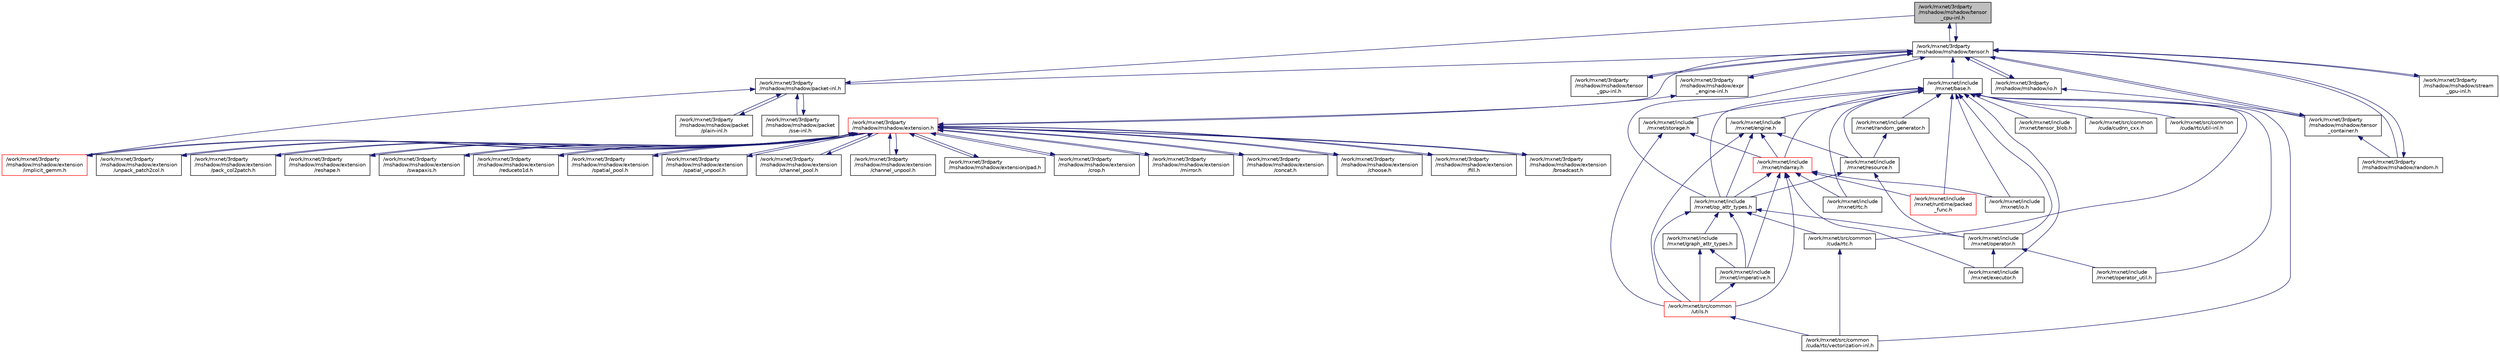 digraph "/work/mxnet/3rdparty/mshadow/mshadow/tensor_cpu-inl.h"
{
 // LATEX_PDF_SIZE
  edge [fontname="Helvetica",fontsize="10",labelfontname="Helvetica",labelfontsize="10"];
  node [fontname="Helvetica",fontsize="10",shape=record];
  Node1 [label="/work/mxnet/3rdparty\l/mshadow/mshadow/tensor\l_cpu-inl.h",height=0.2,width=0.4,color="black", fillcolor="grey75", style="filled", fontcolor="black",tooltip="implementation of CPU host code"];
  Node1 -> Node2 [dir="back",color="midnightblue",fontsize="10",style="solid",fontname="Helvetica"];
  Node2 [label="/work/mxnet/3rdparty\l/mshadow/mshadow/tensor.h",height=0.2,width=0.4,color="black", fillcolor="white", style="filled",URL="$tensor_8h.html",tooltip="header file of tensor data structure and functions This lib requires explicit memory allocation and d..."];
  Node2 -> Node3 [dir="back",color="midnightblue",fontsize="10",style="solid",fontname="Helvetica"];
  Node3 [label="/work/mxnet/3rdparty\l/mshadow/mshadow/expr\l_engine-inl.h",height=0.2,width=0.4,color="black", fillcolor="white", style="filled",URL="$expr__engine-inl_8h.html",tooltip="definitions of how expressions should be evaluated"];
  Node3 -> Node4 [dir="back",color="midnightblue",fontsize="10",style="solid",fontname="Helvetica"];
  Node4 [label="/work/mxnet/3rdparty\l/mshadow/mshadow/extension.h",height=0.2,width=0.4,color="red", fillcolor="white", style="filled",URL="$extension_8h.html",tooltip="some extension of expressions, used to support something beyond elementwise op"];
  Node4 -> Node5 [dir="back",color="midnightblue",fontsize="10",style="solid",fontname="Helvetica"];
  Node5 [label="/work/mxnet/3rdparty\l/mshadow/mshadow/extension\l/implicit_gemm.h",height=0.2,width=0.4,color="red", fillcolor="white", style="filled",URL="$implicit__gemm_8h.html",tooltip="support for implicit GEMM operation"];
  Node5 -> Node4 [dir="back",color="midnightblue",fontsize="10",style="solid",fontname="Helvetica"];
  Node4 -> Node2 [dir="back",color="midnightblue",fontsize="10",style="solid",fontname="Helvetica"];
  Node4 -> Node7 [dir="back",color="midnightblue",fontsize="10",style="solid",fontname="Helvetica"];
  Node7 [label="/work/mxnet/3rdparty\l/mshadow/mshadow/extension\l/broadcast.h",height=0.2,width=0.4,color="black", fillcolor="white", style="filled",URL="$broadcast_8h.html",tooltip="support for broadcast and repmat"];
  Node7 -> Node4 [dir="back",color="midnightblue",fontsize="10",style="solid",fontname="Helvetica"];
  Node4 -> Node8 [dir="back",color="midnightblue",fontsize="10",style="solid",fontname="Helvetica"];
  Node8 [label="/work/mxnet/3rdparty\l/mshadow/mshadow/extension\l/unpack_patch2col.h",height=0.2,width=0.4,color="black", fillcolor="white", style="filled",URL="$unpack__patch2col_8h.html",tooltip="support for unpack"];
  Node8 -> Node4 [dir="back",color="midnightblue",fontsize="10",style="solid",fontname="Helvetica"];
  Node4 -> Node9 [dir="back",color="midnightblue",fontsize="10",style="solid",fontname="Helvetica"];
  Node9 [label="/work/mxnet/3rdparty\l/mshadow/mshadow/extension\l/pack_col2patch.h",height=0.2,width=0.4,color="black", fillcolor="white", style="filled",URL="$pack__col2patch_8h.html",tooltip="support for pack"];
  Node9 -> Node4 [dir="back",color="midnightblue",fontsize="10",style="solid",fontname="Helvetica"];
  Node4 -> Node10 [dir="back",color="midnightblue",fontsize="10",style="solid",fontname="Helvetica"];
  Node10 [label="/work/mxnet/3rdparty\l/mshadow/mshadow/extension\l/reshape.h",height=0.2,width=0.4,color="black", fillcolor="white", style="filled",URL="$reshape_8h.html",tooltip="support for reshape"];
  Node10 -> Node4 [dir="back",color="midnightblue",fontsize="10",style="solid",fontname="Helvetica"];
  Node4 -> Node11 [dir="back",color="midnightblue",fontsize="10",style="solid",fontname="Helvetica"];
  Node11 [label="/work/mxnet/3rdparty\l/mshadow/mshadow/extension\l/swapaxis.h",height=0.2,width=0.4,color="black", fillcolor="white", style="filled",URL="$swapaxis_8h.html",tooltip="support for swapaxis"];
  Node11 -> Node4 [dir="back",color="midnightblue",fontsize="10",style="solid",fontname="Helvetica"];
  Node4 -> Node12 [dir="back",color="midnightblue",fontsize="10",style="solid",fontname="Helvetica"];
  Node12 [label="/work/mxnet/3rdparty\l/mshadow/mshadow/extension\l/reduceto1d.h",height=0.2,width=0.4,color="black", fillcolor="white", style="filled",URL="$reduceto1d_8h.html",tooltip="support for sum_rows and sumall_except_dim"];
  Node12 -> Node4 [dir="back",color="midnightblue",fontsize="10",style="solid",fontname="Helvetica"];
  Node4 -> Node13 [dir="back",color="midnightblue",fontsize="10",style="solid",fontname="Helvetica"];
  Node13 [label="/work/mxnet/3rdparty\l/mshadow/mshadow/extension\l/spatial_pool.h",height=0.2,width=0.4,color="black", fillcolor="white", style="filled",URL="$spatial__pool_8h.html",tooltip="support for spatial pooling"];
  Node13 -> Node4 [dir="back",color="midnightblue",fontsize="10",style="solid",fontname="Helvetica"];
  Node4 -> Node14 [dir="back",color="midnightblue",fontsize="10",style="solid",fontname="Helvetica"];
  Node14 [label="/work/mxnet/3rdparty\l/mshadow/mshadow/extension\l/spatial_unpool.h",height=0.2,width=0.4,color="black", fillcolor="white", style="filled",URL="$spatial__unpool_8h.html",tooltip="support for unpool"];
  Node14 -> Node4 [dir="back",color="midnightblue",fontsize="10",style="solid",fontname="Helvetica"];
  Node4 -> Node15 [dir="back",color="midnightblue",fontsize="10",style="solid",fontname="Helvetica"];
  Node15 [label="/work/mxnet/3rdparty\l/mshadow/mshadow/extension\l/channel_pool.h",height=0.2,width=0.4,color="black", fillcolor="white", style="filled",URL="$channel__pool_8h.html",tooltip="support for chpool"];
  Node15 -> Node4 [dir="back",color="midnightblue",fontsize="10",style="solid",fontname="Helvetica"];
  Node4 -> Node16 [dir="back",color="midnightblue",fontsize="10",style="solid",fontname="Helvetica"];
  Node16 [label="/work/mxnet/3rdparty\l/mshadow/mshadow/extension\l/channel_unpool.h",height=0.2,width=0.4,color="black", fillcolor="white", style="filled",URL="$channel__unpool_8h.html",tooltip=" "];
  Node16 -> Node4 [dir="back",color="midnightblue",fontsize="10",style="solid",fontname="Helvetica"];
  Node4 -> Node17 [dir="back",color="midnightblue",fontsize="10",style="solid",fontname="Helvetica"];
  Node17 [label="/work/mxnet/3rdparty\l/mshadow/mshadow/extension/pad.h",height=0.2,width=0.4,color="black", fillcolor="white", style="filled",URL="$pad_8h.html",tooltip="support for pad"];
  Node17 -> Node4 [dir="back",color="midnightblue",fontsize="10",style="solid",fontname="Helvetica"];
  Node4 -> Node18 [dir="back",color="midnightblue",fontsize="10",style="solid",fontname="Helvetica"];
  Node18 [label="/work/mxnet/3rdparty\l/mshadow/mshadow/extension\l/crop.h",height=0.2,width=0.4,color="black", fillcolor="white", style="filled",URL="$crop_8h.html",tooltip="support for crop"];
  Node18 -> Node4 [dir="back",color="midnightblue",fontsize="10",style="solid",fontname="Helvetica"];
  Node4 -> Node19 [dir="back",color="midnightblue",fontsize="10",style="solid",fontname="Helvetica"];
  Node19 [label="/work/mxnet/3rdparty\l/mshadow/mshadow/extension\l/mirror.h",height=0.2,width=0.4,color="black", fillcolor="white", style="filled",URL="$mirror_8h.html",tooltip="support for mirror"];
  Node19 -> Node4 [dir="back",color="midnightblue",fontsize="10",style="solid",fontname="Helvetica"];
  Node4 -> Node20 [dir="back",color="midnightblue",fontsize="10",style="solid",fontname="Helvetica"];
  Node20 [label="/work/mxnet/3rdparty\l/mshadow/mshadow/extension\l/concat.h",height=0.2,width=0.4,color="black", fillcolor="white", style="filled",URL="$concat_8h.html",tooltip="support for concatenation"];
  Node20 -> Node4 [dir="back",color="midnightblue",fontsize="10",style="solid",fontname="Helvetica"];
  Node4 -> Node21 [dir="back",color="midnightblue",fontsize="10",style="solid",fontname="Helvetica"];
  Node21 [label="/work/mxnet/3rdparty\l/mshadow/mshadow/extension\l/choose.h",height=0.2,width=0.4,color="black", fillcolor="white", style="filled",URL="$choose_8h.html",tooltip="support for implicit array selection operation"];
  Node21 -> Node4 [dir="back",color="midnightblue",fontsize="10",style="solid",fontname="Helvetica"];
  Node4 -> Node22 [dir="back",color="midnightblue",fontsize="10",style="solid",fontname="Helvetica"];
  Node22 [label="/work/mxnet/3rdparty\l/mshadow/mshadow/extension\l/fill.h",height=0.2,width=0.4,color="black", fillcolor="white", style="filled",URL="$fill_8h.html",tooltip="support for implicit array filling operation"];
  Node22 -> Node4 [dir="back",color="midnightblue",fontsize="10",style="solid",fontname="Helvetica"];
  Node3 -> Node2 [dir="back",color="midnightblue",fontsize="10",style="solid",fontname="Helvetica"];
  Node2 -> Node36 [dir="back",color="midnightblue",fontsize="10",style="solid",fontname="Helvetica"];
  Node36 [label="/work/mxnet/3rdparty\l/mshadow/mshadow/stream\l_gpu-inl.h",height=0.2,width=0.4,color="black", fillcolor="white", style="filled",URL="$stream__gpu-inl_8h.html",tooltip="implementation of GPU code"];
  Node36 -> Node2 [dir="back",color="midnightblue",fontsize="10",style="solid",fontname="Helvetica"];
  Node2 -> Node1 [dir="back",color="midnightblue",fontsize="10",style="solid",fontname="Helvetica"];
  Node2 -> Node37 [dir="back",color="midnightblue",fontsize="10",style="solid",fontname="Helvetica"];
  Node37 [label="/work/mxnet/3rdparty\l/mshadow/mshadow/packet-inl.h",height=0.2,width=0.4,color="black", fillcolor="white", style="filled",URL="$packet-inl_8h.html",tooltip="Generic packet vectorization code."];
  Node37 -> Node1 [dir="back",color="midnightblue",fontsize="10",style="solid",fontname="Helvetica"];
  Node37 -> Node38 [dir="back",color="midnightblue",fontsize="10",style="solid",fontname="Helvetica"];
  Node38 [label="/work/mxnet/3rdparty\l/mshadow/mshadow/packet\l/plain-inl.h",height=0.2,width=0.4,color="black", fillcolor="white", style="filled",URL="$plain-inl_8h.html",tooltip="support of plain packet that use the plain datatype."];
  Node38 -> Node37 [dir="back",color="midnightblue",fontsize="10",style="solid",fontname="Helvetica"];
  Node37 -> Node39 [dir="back",color="midnightblue",fontsize="10",style="solid",fontname="Helvetica"];
  Node39 [label="/work/mxnet/3rdparty\l/mshadow/mshadow/packet\l/sse-inl.h",height=0.2,width=0.4,color="black", fillcolor="white", style="filled",URL="$sse-inl_8h.html",tooltip="support of sse2 packet optimization of some operations"];
  Node39 -> Node37 [dir="back",color="midnightblue",fontsize="10",style="solid",fontname="Helvetica"];
  Node37 -> Node5 [dir="back",color="midnightblue",fontsize="10",style="solid",fontname="Helvetica"];
  Node2 -> Node40 [dir="back",color="midnightblue",fontsize="10",style="solid",fontname="Helvetica"];
  Node40 [label="/work/mxnet/3rdparty\l/mshadow/mshadow/tensor\l_gpu-inl.h",height=0.2,width=0.4,color="black", fillcolor="white", style="filled",URL="$tensor__gpu-inl_8h.html",tooltip="implementation of GPU host code"];
  Node40 -> Node2 [dir="back",color="midnightblue",fontsize="10",style="solid",fontname="Helvetica"];
  Node2 -> Node41 [dir="back",color="midnightblue",fontsize="10",style="solid",fontname="Helvetica"];
  Node41 [label="/work/mxnet/3rdparty\l/mshadow/mshadow/io.h",height=0.2,width=0.4,color="black", fillcolor="white", style="filled",URL="$3rdparty_2mshadow_2mshadow_2io_8h.html",tooltip="definitions of I/O functions for mshadow tensor"];
  Node41 -> Node2 [dir="back",color="midnightblue",fontsize="10",style="solid",fontname="Helvetica"];
  Node41 -> Node42 [dir="back",color="midnightblue",fontsize="10",style="solid",fontname="Helvetica"];
  Node42 [label="/work/mxnet/3rdparty\l/mshadow/mshadow/tensor\l_container.h",height=0.2,width=0.4,color="black", fillcolor="white", style="filled",URL="$tensor__container_8h.html",tooltip="tensor container that does memory allocation and resize like STL"];
  Node42 -> Node2 [dir="back",color="midnightblue",fontsize="10",style="solid",fontname="Helvetica"];
  Node42 -> Node43 [dir="back",color="midnightblue",fontsize="10",style="solid",fontname="Helvetica"];
  Node43 [label="/work/mxnet/3rdparty\l/mshadow/mshadow/random.h",height=0.2,width=0.4,color="black", fillcolor="white", style="filled",URL="$random_8h.html",tooltip="Random inline functions for tensor."];
  Node43 -> Node2 [dir="back",color="midnightblue",fontsize="10",style="solid",fontname="Helvetica"];
  Node2 -> Node42 [dir="back",color="midnightblue",fontsize="10",style="solid",fontname="Helvetica"];
  Node2 -> Node43 [dir="back",color="midnightblue",fontsize="10",style="solid",fontname="Helvetica"];
  Node2 -> Node44 [dir="back",color="midnightblue",fontsize="10",style="solid",fontname="Helvetica"];
  Node44 [label="/work/mxnet/include\l/mxnet/base.h",height=0.2,width=0.4,color="black", fillcolor="white", style="filled",URL="$include_2mxnet_2base_8h.html",tooltip="configuration of MXNet as well as basic data structure."];
  Node44 -> Node45 [dir="back",color="midnightblue",fontsize="10",style="solid",fontname="Helvetica"];
  Node45 [label="/work/mxnet/include\l/mxnet/runtime/packed\l_func.h",height=0.2,width=0.4,color="red", fillcolor="white", style="filled",URL="$packed__func_8h.html",tooltip="Type-erased function used across MXNET API."];
  Node44 -> Node48 [dir="back",color="midnightblue",fontsize="10",style="solid",fontname="Helvetica"];
  Node48 [label="/work/mxnet/include\l/mxnet/engine.h",height=0.2,width=0.4,color="black", fillcolor="white", style="filled",URL="$engine_8h.html",tooltip="Engine that schedules all the operations according to dependency."];
  Node48 -> Node49 [dir="back",color="midnightblue",fontsize="10",style="solid",fontname="Helvetica"];
  Node49 [label="/work/mxnet/include\l/mxnet/ndarray.h",height=0.2,width=0.4,color="red", fillcolor="white", style="filled",URL="$include_2mxnet_2ndarray_8h.html",tooltip="NDArray interface that handles array arithematics."];
  Node49 -> Node45 [dir="back",color="midnightblue",fontsize="10",style="solid",fontname="Helvetica"];
  Node49 -> Node50 [dir="back",color="midnightblue",fontsize="10",style="solid",fontname="Helvetica"];
  Node50 [label="/work/mxnet/include\l/mxnet/executor.h",height=0.2,width=0.4,color="black", fillcolor="white", style="filled",URL="$include_2mxnet_2executor_8h.html",tooltip="Symbolic executor interface of mxnet."];
  Node49 -> Node51 [dir="back",color="midnightblue",fontsize="10",style="solid",fontname="Helvetica"];
  Node51 [label="/work/mxnet/include\l/mxnet/op_attr_types.h",height=0.2,width=0.4,color="black", fillcolor="white", style="filled",URL="$include_2mxnet_2op__attr__types_8h.html",tooltip="Additional operator attributes beside the ones provided by NNVM."];
  Node51 -> Node52 [dir="back",color="midnightblue",fontsize="10",style="solid",fontname="Helvetica"];
  Node52 [label="/work/mxnet/include\l/mxnet/operator.h",height=0.2,width=0.4,color="black", fillcolor="white", style="filled",URL="$include_2mxnet_2operator_8h.html",tooltip="Operator interface of mxnet."];
  Node52 -> Node50 [dir="back",color="midnightblue",fontsize="10",style="solid",fontname="Helvetica"];
  Node52 -> Node53 [dir="back",color="midnightblue",fontsize="10",style="solid",fontname="Helvetica"];
  Node53 [label="/work/mxnet/include\l/mxnet/operator_util.h",height=0.2,width=0.4,color="black", fillcolor="white", style="filled",URL="$operator__util_8h.html",tooltip="Utility functions and registries to help quickly build new operators. [Deprecated] Use the register f..."];
  Node51 -> Node54 [dir="back",color="midnightblue",fontsize="10",style="solid",fontname="Helvetica"];
  Node54 [label="/work/mxnet/include\l/mxnet/graph_attr_types.h",height=0.2,width=0.4,color="black", fillcolor="white", style="filled",URL="$include_2mxnet_2graph__attr__types_8h.html",tooltip="Data structures that can appear in graph attributes."];
  Node54 -> Node55 [dir="back",color="midnightblue",fontsize="10",style="solid",fontname="Helvetica"];
  Node55 [label="/work/mxnet/include\l/mxnet/imperative.h",height=0.2,width=0.4,color="black", fillcolor="white", style="filled",URL="$imperative_8h.html",tooltip=" "];
  Node55 -> Node56 [dir="back",color="midnightblue",fontsize="10",style="solid",fontname="Helvetica"];
  Node56 [label="/work/mxnet/src/common\l/utils.h",height=0.2,width=0.4,color="red", fillcolor="white", style="filled",URL="$utils_8h.html",tooltip="Basic utilility functions."];
  Node56 -> Node57 [dir="back",color="midnightblue",fontsize="10",style="solid",fontname="Helvetica"];
  Node57 [label="/work/mxnet/src/common\l/cuda/rtc/vectorization-inl.h",height=0.2,width=0.4,color="black", fillcolor="white", style="filled",URL="$vectorization-inl_8h.html",tooltip=" "];
  Node54 -> Node56 [dir="back",color="midnightblue",fontsize="10",style="solid",fontname="Helvetica"];
  Node51 -> Node55 [dir="back",color="midnightblue",fontsize="10",style="solid",fontname="Helvetica"];
  Node51 -> Node59 [dir="back",color="midnightblue",fontsize="10",style="solid",fontname="Helvetica"];
  Node59 [label="/work/mxnet/src/common\l/cuda/rtc.h",height=0.2,width=0.4,color="black", fillcolor="white", style="filled",URL="$src_2common_2cuda_2rtc_8h.html",tooltip=" "];
  Node59 -> Node57 [dir="back",color="midnightblue",fontsize="10",style="solid",fontname="Helvetica"];
  Node51 -> Node56 [dir="back",color="midnightblue",fontsize="10",style="solid",fontname="Helvetica"];
  Node49 -> Node55 [dir="back",color="midnightblue",fontsize="10",style="solid",fontname="Helvetica"];
  Node49 -> Node60 [dir="back",color="midnightblue",fontsize="10",style="solid",fontname="Helvetica"];
  Node60 [label="/work/mxnet/include\l/mxnet/io.h",height=0.2,width=0.4,color="black", fillcolor="white", style="filled",URL="$include_2mxnet_2io_8h.html",tooltip="mxnet io data structure and data iterator"];
  Node49 -> Node62 [dir="back",color="midnightblue",fontsize="10",style="solid",fontname="Helvetica"];
  Node62 [label="/work/mxnet/include\l/mxnet/rtc.h",height=0.2,width=0.4,color="black", fillcolor="white", style="filled",URL="$include_2mxnet_2rtc_8h.html",tooltip=" "];
  Node49 -> Node56 [dir="back",color="midnightblue",fontsize="10",style="solid",fontname="Helvetica"];
  Node48 -> Node64 [dir="back",color="midnightblue",fontsize="10",style="solid",fontname="Helvetica"];
  Node64 [label="/work/mxnet/include\l/mxnet/resource.h",height=0.2,width=0.4,color="black", fillcolor="white", style="filled",URL="$resource_8h.html",tooltip="Global resource allocation handling."];
  Node64 -> Node52 [dir="back",color="midnightblue",fontsize="10",style="solid",fontname="Helvetica"];
  Node64 -> Node51 [dir="back",color="midnightblue",fontsize="10",style="solid",fontname="Helvetica"];
  Node48 -> Node51 [dir="back",color="midnightblue",fontsize="10",style="solid",fontname="Helvetica"];
  Node48 -> Node56 [dir="back",color="midnightblue",fontsize="10",style="solid",fontname="Helvetica"];
  Node44 -> Node50 [dir="back",color="midnightblue",fontsize="10",style="solid",fontname="Helvetica"];
  Node44 -> Node49 [dir="back",color="midnightblue",fontsize="10",style="solid",fontname="Helvetica"];
  Node44 -> Node65 [dir="back",color="midnightblue",fontsize="10",style="solid",fontname="Helvetica"];
  Node65 [label="/work/mxnet/include\l/mxnet/storage.h",height=0.2,width=0.4,color="black", fillcolor="white", style="filled",URL="$storage_8h.html",tooltip="Storage manager across multiple devices."];
  Node65 -> Node49 [dir="back",color="midnightblue",fontsize="10",style="solid",fontname="Helvetica"];
  Node65 -> Node56 [dir="back",color="midnightblue",fontsize="10",style="solid",fontname="Helvetica"];
  Node44 -> Node52 [dir="back",color="midnightblue",fontsize="10",style="solid",fontname="Helvetica"];
  Node44 -> Node64 [dir="back",color="midnightblue",fontsize="10",style="solid",fontname="Helvetica"];
  Node44 -> Node66 [dir="back",color="midnightblue",fontsize="10",style="solid",fontname="Helvetica"];
  Node66 [label="/work/mxnet/include\l/mxnet/random_generator.h",height=0.2,width=0.4,color="black", fillcolor="white", style="filled",URL="$random__generator_8h.html",tooltip="Parallel random number generator."];
  Node66 -> Node64 [dir="back",color="midnightblue",fontsize="10",style="solid",fontname="Helvetica"];
  Node44 -> Node51 [dir="back",color="midnightblue",fontsize="10",style="solid",fontname="Helvetica"];
  Node44 -> Node60 [dir="back",color="midnightblue",fontsize="10",style="solid",fontname="Helvetica"];
  Node44 -> Node53 [dir="back",color="midnightblue",fontsize="10",style="solid",fontname="Helvetica"];
  Node44 -> Node62 [dir="back",color="midnightblue",fontsize="10",style="solid",fontname="Helvetica"];
  Node44 -> Node67 [dir="back",color="midnightblue",fontsize="10",style="solid",fontname="Helvetica"];
  Node67 [label="/work/mxnet/include\l/mxnet/tensor_blob.h",height=0.2,width=0.4,color="black", fillcolor="white", style="filled",URL="$tensor__blob_8h.html",tooltip="TBlob class that holds common representation of arbirary dimension tensor, can be used to transformed..."];
  Node44 -> Node68 [dir="back",color="midnightblue",fontsize="10",style="solid",fontname="Helvetica"];
  Node68 [label="/work/mxnet/src/common\l/cuda/cudnn_cxx.h",height=0.2,width=0.4,color="black", fillcolor="white", style="filled",URL="$cudnn__cxx_8h.html",tooltip="Convenience utilities to make coding against cuDNN v8 API less verbose."];
  Node44 -> Node69 [dir="back",color="midnightblue",fontsize="10",style="solid",fontname="Helvetica"];
  Node69 [label="/work/mxnet/src/common\l/cuda/rtc/util-inl.h",height=0.2,width=0.4,color="black", fillcolor="white", style="filled",URL="$util-inl_8h.html",tooltip=" "];
  Node44 -> Node57 [dir="back",color="midnightblue",fontsize="10",style="solid",fontname="Helvetica"];
  Node44 -> Node59 [dir="back",color="midnightblue",fontsize="10",style="solid",fontname="Helvetica"];
  Node2 -> Node51 [dir="back",color="midnightblue",fontsize="10",style="solid",fontname="Helvetica"];
}
